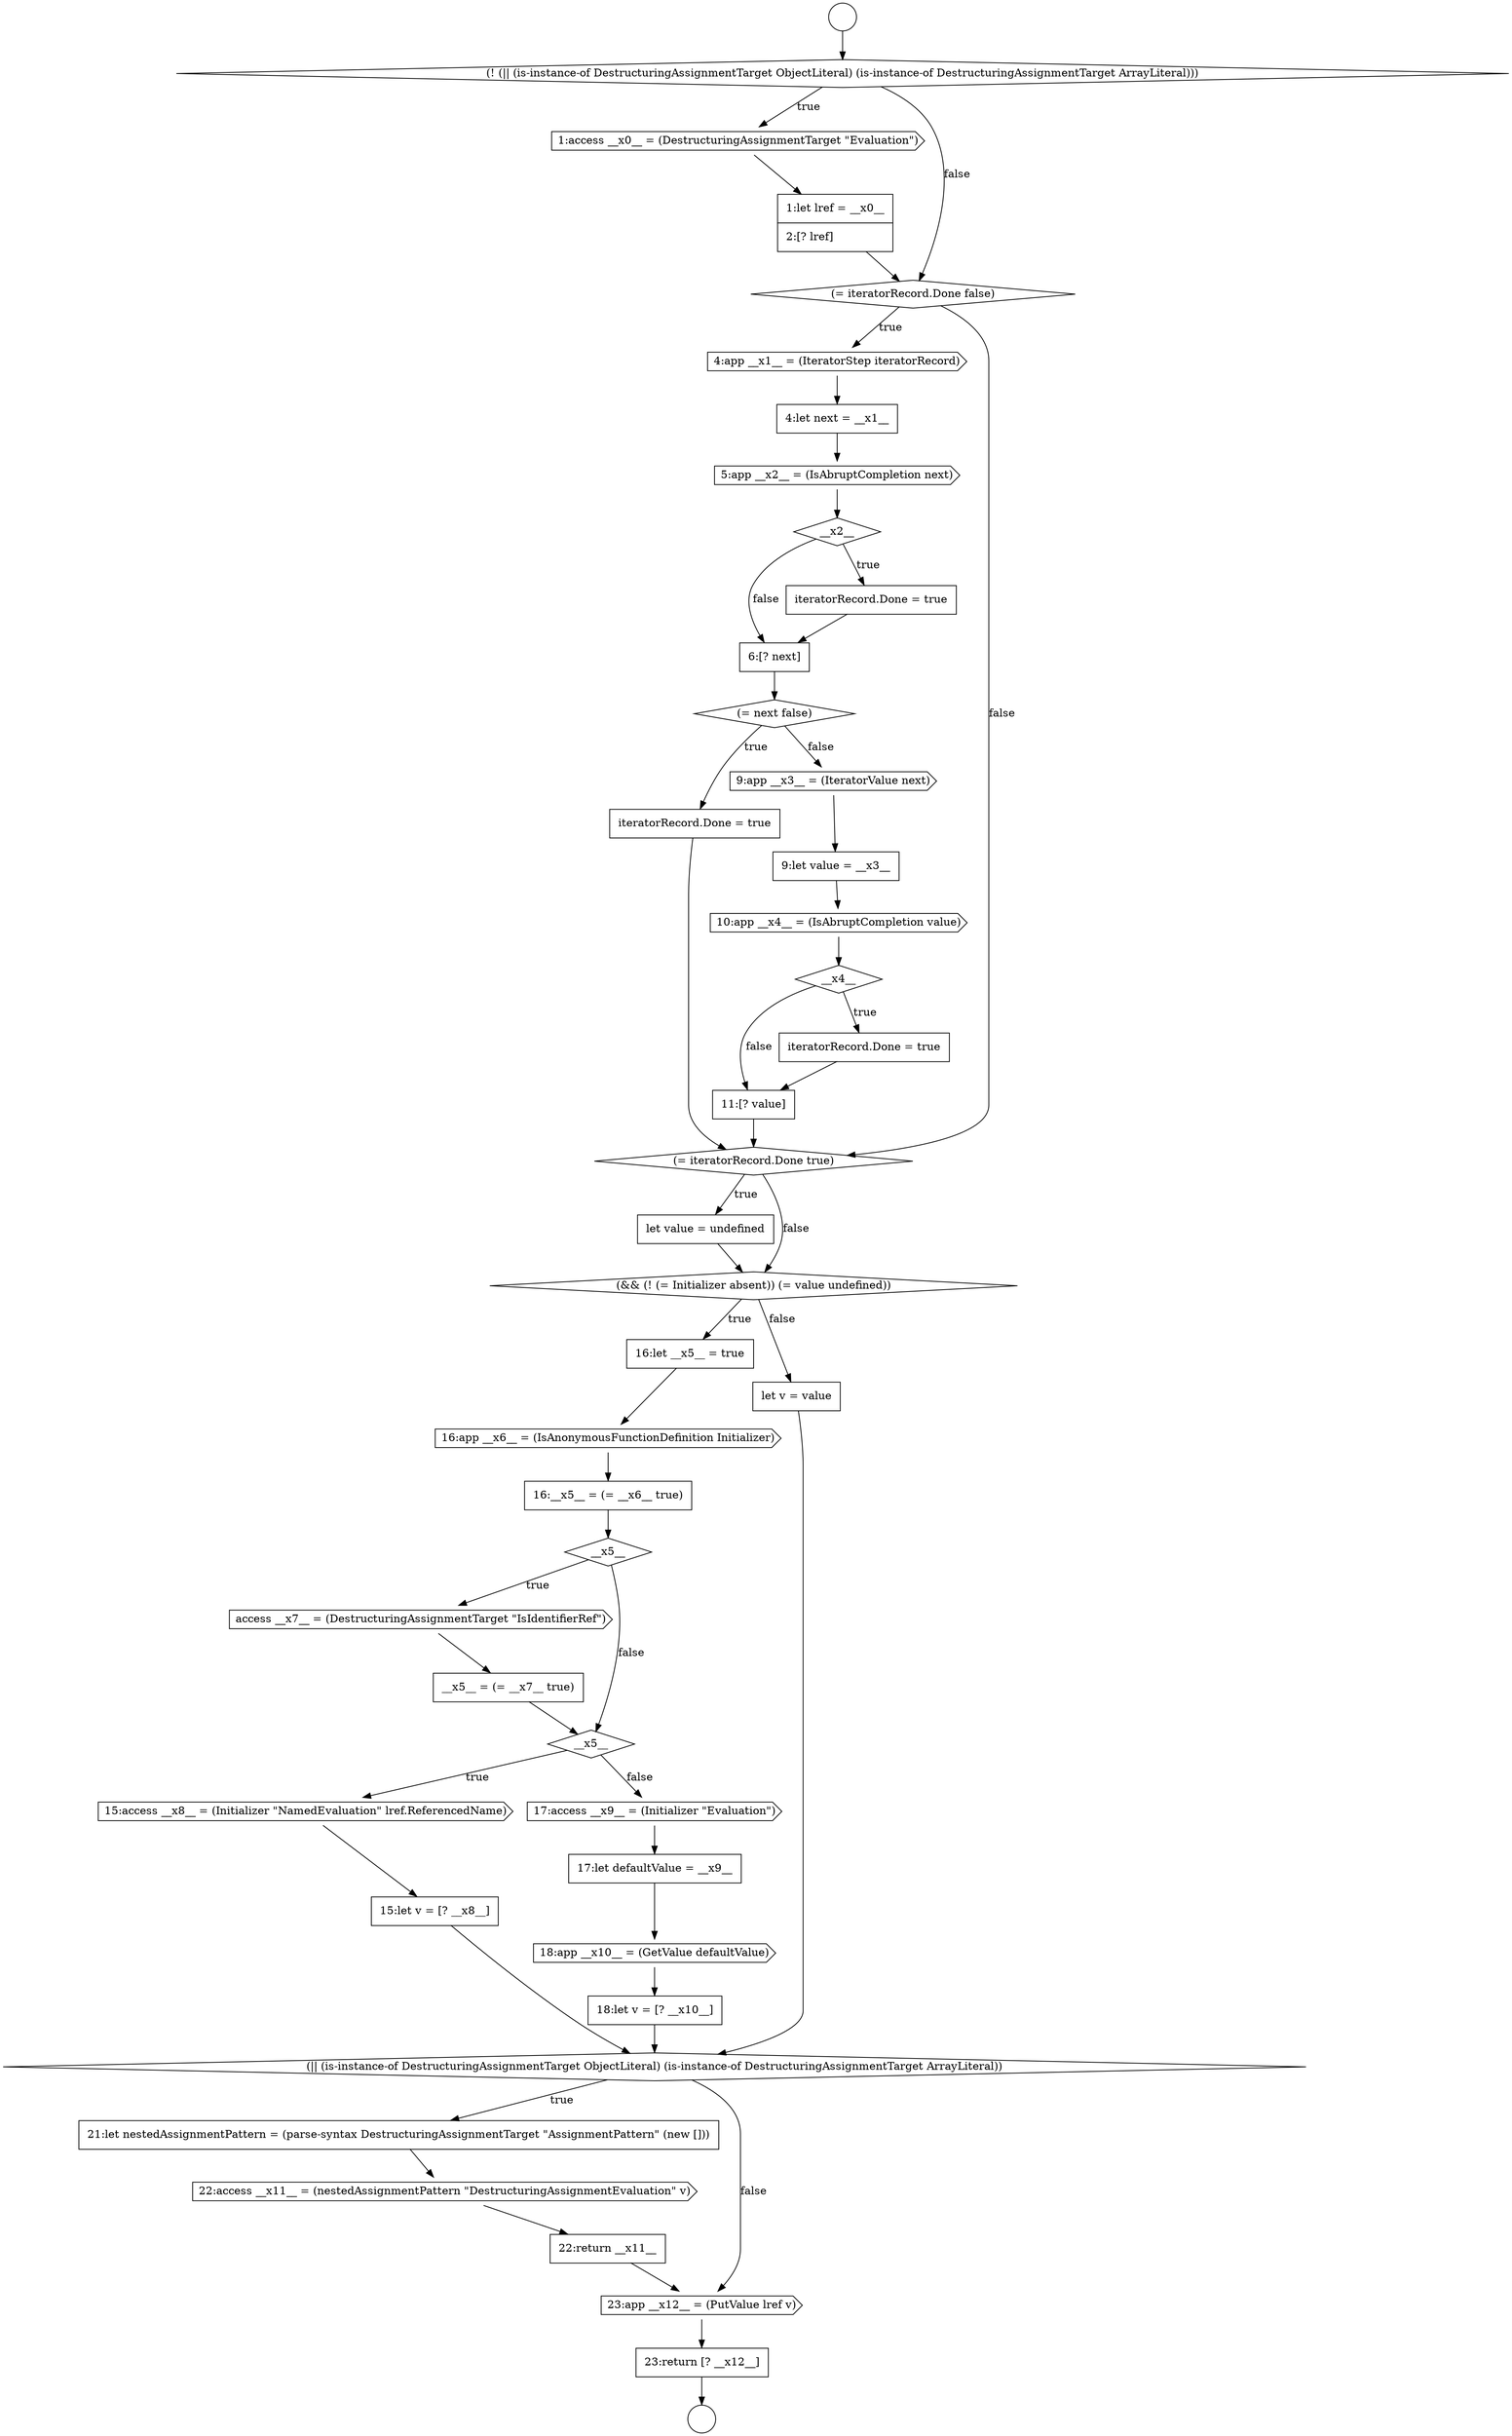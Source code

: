 digraph {
  node5918 [shape=none, margin=0, label=<<font color="black">
    <table border="0" cellborder="1" cellspacing="0" cellpadding="10">
      <tr><td align="left">let value = undefined</td></tr>
    </table>
  </font>> color="black" fillcolor="white" style=filled]
  node5898 [shape=circle label=" " color="black" fillcolor="white" style=filled]
  node5906 [shape=diamond, label=<<font color="black">__x2__</font>> color="black" fillcolor="white" style=filled]
  node5910 [shape=none, margin=0, label=<<font color="black">
    <table border="0" cellborder="1" cellspacing="0" cellpadding="10">
      <tr><td align="left">iteratorRecord.Done = true</td></tr>
    </table>
  </font>> color="black" fillcolor="white" style=filled]
  node5925 [shape=none, margin=0, label=<<font color="black">
    <table border="0" cellborder="1" cellspacing="0" cellpadding="10">
      <tr><td align="left">__x5__ = (= __x7__ true)</td></tr>
    </table>
  </font>> color="black" fillcolor="white" style=filled]
  node5914 [shape=diamond, label=<<font color="black">__x4__</font>> color="black" fillcolor="white" style=filled]
  node5924 [shape=cds, label=<<font color="black">access __x7__ = (DestructuringAssignmentTarget &quot;IsIdentifierRef&quot;)</font>> color="black" fillcolor="white" style=filled]
  node5900 [shape=cds, label=<<font color="black">1:access __x0__ = (DestructuringAssignmentTarget &quot;Evaluation&quot;)</font>> color="black" fillcolor="white" style=filled]
  node5928 [shape=none, margin=0, label=<<font color="black">
    <table border="0" cellborder="1" cellspacing="0" cellpadding="10">
      <tr><td align="left">15:let v = [? __x8__]</td></tr>
    </table>
  </font>> color="black" fillcolor="white" style=filled]
  node5908 [shape=none, margin=0, label=<<font color="black">
    <table border="0" cellborder="1" cellspacing="0" cellpadding="10">
      <tr><td align="left">6:[? next]</td></tr>
    </table>
  </font>> color="black" fillcolor="white" style=filled]
  node5901 [shape=none, margin=0, label=<<font color="black">
    <table border="0" cellborder="1" cellspacing="0" cellpadding="10">
      <tr><td align="left">1:let lref = __x0__</td></tr>
      <tr><td align="left">2:[? lref]</td></tr>
    </table>
  </font>> color="black" fillcolor="white" style=filled]
  node5920 [shape=none, margin=0, label=<<font color="black">
    <table border="0" cellborder="1" cellspacing="0" cellpadding="10">
      <tr><td align="left">16:let __x5__ = true</td></tr>
    </table>
  </font>> color="black" fillcolor="white" style=filled]
  node5931 [shape=cds, label=<<font color="black">18:app __x10__ = (GetValue defaultValue)</font>> color="black" fillcolor="white" style=filled]
  node5916 [shape=none, margin=0, label=<<font color="black">
    <table border="0" cellborder="1" cellspacing="0" cellpadding="10">
      <tr><td align="left">11:[? value]</td></tr>
    </table>
  </font>> color="black" fillcolor="white" style=filled]
  node5927 [shape=cds, label=<<font color="black">15:access __x8__ = (Initializer &quot;NamedEvaluation&quot; lref.ReferencedName)</font>> color="black" fillcolor="white" style=filled]
  node5912 [shape=none, margin=0, label=<<font color="black">
    <table border="0" cellborder="1" cellspacing="0" cellpadding="10">
      <tr><td align="left">9:let value = __x3__</td></tr>
    </table>
  </font>> color="black" fillcolor="white" style=filled]
  node5902 [shape=diamond, label=<<font color="black">(= iteratorRecord.Done false)</font>> color="black" fillcolor="white" style=filled]
  node5926 [shape=diamond, label=<<font color="black">__x5__</font>> color="black" fillcolor="white" style=filled]
  node5935 [shape=none, margin=0, label=<<font color="black">
    <table border="0" cellborder="1" cellspacing="0" cellpadding="10">
      <tr><td align="left">21:let nestedAssignmentPattern = (parse-syntax DestructuringAssignmentTarget &quot;AssignmentPattern&quot; (new []))</td></tr>
    </table>
  </font>> color="black" fillcolor="white" style=filled]
  node5921 [shape=cds, label=<<font color="black">16:app __x6__ = (IsAnonymousFunctionDefinition Initializer)</font>> color="black" fillcolor="white" style=filled]
  node5938 [shape=cds, label=<<font color="black">23:app __x12__ = (PutValue lref v)</font>> color="black" fillcolor="white" style=filled]
  node5903 [shape=cds, label=<<font color="black">4:app __x1__ = (IteratorStep iteratorRecord)</font>> color="black" fillcolor="white" style=filled]
  node5929 [shape=cds, label=<<font color="black">17:access __x9__ = (Initializer &quot;Evaluation&quot;)</font>> color="black" fillcolor="white" style=filled]
  node5897 [shape=circle label=" " color="black" fillcolor="white" style=filled]
  node5937 [shape=none, margin=0, label=<<font color="black">
    <table border="0" cellborder="1" cellspacing="0" cellpadding="10">
      <tr><td align="left">22:return __x11__</td></tr>
    </table>
  </font>> color="black" fillcolor="white" style=filled]
  node5936 [shape=cds, label=<<font color="black">22:access __x11__ = (nestedAssignmentPattern &quot;DestructuringAssignmentEvaluation&quot; v)</font>> color="black" fillcolor="white" style=filled]
  node5904 [shape=none, margin=0, label=<<font color="black">
    <table border="0" cellborder="1" cellspacing="0" cellpadding="10">
      <tr><td align="left">4:let next = __x1__</td></tr>
    </table>
  </font>> color="black" fillcolor="white" style=filled]
  node5919 [shape=diamond, label=<<font color="black">(&amp;&amp; (! (= Initializer absent)) (= value undefined))</font>> color="black" fillcolor="white" style=filled]
  node5915 [shape=none, margin=0, label=<<font color="black">
    <table border="0" cellborder="1" cellspacing="0" cellpadding="10">
      <tr><td align="left">iteratorRecord.Done = true</td></tr>
    </table>
  </font>> color="black" fillcolor="white" style=filled]
  node5932 [shape=none, margin=0, label=<<font color="black">
    <table border="0" cellborder="1" cellspacing="0" cellpadding="10">
      <tr><td align="left">18:let v = [? __x10__]</td></tr>
    </table>
  </font>> color="black" fillcolor="white" style=filled]
  node5905 [shape=cds, label=<<font color="black">5:app __x2__ = (IsAbruptCompletion next)</font>> color="black" fillcolor="white" style=filled]
  node5930 [shape=none, margin=0, label=<<font color="black">
    <table border="0" cellborder="1" cellspacing="0" cellpadding="10">
      <tr><td align="left">17:let defaultValue = __x9__</td></tr>
    </table>
  </font>> color="black" fillcolor="white" style=filled]
  node5909 [shape=diamond, label=<<font color="black">(= next false)</font>> color="black" fillcolor="white" style=filled]
  node5933 [shape=none, margin=0, label=<<font color="black">
    <table border="0" cellborder="1" cellspacing="0" cellpadding="10">
      <tr><td align="left">let v = value</td></tr>
    </table>
  </font>> color="black" fillcolor="white" style=filled]
  node5923 [shape=diamond, label=<<font color="black">__x5__</font>> color="black" fillcolor="white" style=filled]
  node5939 [shape=none, margin=0, label=<<font color="black">
    <table border="0" cellborder="1" cellspacing="0" cellpadding="10">
      <tr><td align="left">23:return [? __x12__]</td></tr>
    </table>
  </font>> color="black" fillcolor="white" style=filled]
  node5917 [shape=diamond, label=<<font color="black">(= iteratorRecord.Done true)</font>> color="black" fillcolor="white" style=filled]
  node5934 [shape=diamond, label=<<font color="black">(|| (is-instance-of DestructuringAssignmentTarget ObjectLiteral) (is-instance-of DestructuringAssignmentTarget ArrayLiteral))</font>> color="black" fillcolor="white" style=filled]
  node5907 [shape=none, margin=0, label=<<font color="black">
    <table border="0" cellborder="1" cellspacing="0" cellpadding="10">
      <tr><td align="left">iteratorRecord.Done = true</td></tr>
    </table>
  </font>> color="black" fillcolor="white" style=filled]
  node5899 [shape=diamond, label=<<font color="black">(! (|| (is-instance-of DestructuringAssignmentTarget ObjectLiteral) (is-instance-of DestructuringAssignmentTarget ArrayLiteral)))</font>> color="black" fillcolor="white" style=filled]
  node5922 [shape=none, margin=0, label=<<font color="black">
    <table border="0" cellborder="1" cellspacing="0" cellpadding="10">
      <tr><td align="left">16:__x5__ = (= __x6__ true)</td></tr>
    </table>
  </font>> color="black" fillcolor="white" style=filled]
  node5913 [shape=cds, label=<<font color="black">10:app __x4__ = (IsAbruptCompletion value)</font>> color="black" fillcolor="white" style=filled]
  node5911 [shape=cds, label=<<font color="black">9:app __x3__ = (IteratorValue next)</font>> color="black" fillcolor="white" style=filled]
  node5919 -> node5920 [label=<<font color="black">true</font>> color="black"]
  node5919 -> node5933 [label=<<font color="black">false</font>> color="black"]
  node5932 -> node5934 [ color="black"]
  node5934 -> node5935 [label=<<font color="black">true</font>> color="black"]
  node5934 -> node5938 [label=<<font color="black">false</font>> color="black"]
  node5901 -> node5902 [ color="black"]
  node5912 -> node5913 [ color="black"]
  node5936 -> node5937 [ color="black"]
  node5915 -> node5916 [ color="black"]
  node5916 -> node5917 [ color="black"]
  node5902 -> node5903 [label=<<font color="black">true</font>> color="black"]
  node5902 -> node5917 [label=<<font color="black">false</font>> color="black"]
  node5903 -> node5904 [ color="black"]
  node5911 -> node5912 [ color="black"]
  node5917 -> node5918 [label=<<font color="black">true</font>> color="black"]
  node5917 -> node5919 [label=<<font color="black">false</font>> color="black"]
  node5922 -> node5923 [ color="black"]
  node5935 -> node5936 [ color="black"]
  node5929 -> node5930 [ color="black"]
  node5923 -> node5924 [label=<<font color="black">true</font>> color="black"]
  node5923 -> node5926 [label=<<font color="black">false</font>> color="black"]
  node5914 -> node5915 [label=<<font color="black">true</font>> color="black"]
  node5914 -> node5916 [label=<<font color="black">false</font>> color="black"]
  node5937 -> node5938 [ color="black"]
  node5918 -> node5919 [ color="black"]
  node5921 -> node5922 [ color="black"]
  node5900 -> node5901 [ color="black"]
  node5905 -> node5906 [ color="black"]
  node5930 -> node5931 [ color="black"]
  node5928 -> node5934 [ color="black"]
  node5899 -> node5900 [label=<<font color="black">true</font>> color="black"]
  node5899 -> node5902 [label=<<font color="black">false</font>> color="black"]
  node5907 -> node5908 [ color="black"]
  node5920 -> node5921 [ color="black"]
  node5931 -> node5932 [ color="black"]
  node5906 -> node5907 [label=<<font color="black">true</font>> color="black"]
  node5906 -> node5908 [label=<<font color="black">false</font>> color="black"]
  node5904 -> node5905 [ color="black"]
  node5926 -> node5927 [label=<<font color="black">true</font>> color="black"]
  node5926 -> node5929 [label=<<font color="black">false</font>> color="black"]
  node5909 -> node5910 [label=<<font color="black">true</font>> color="black"]
  node5909 -> node5911 [label=<<font color="black">false</font>> color="black"]
  node5933 -> node5934 [ color="black"]
  node5925 -> node5926 [ color="black"]
  node5927 -> node5928 [ color="black"]
  node5910 -> node5917 [ color="black"]
  node5924 -> node5925 [ color="black"]
  node5908 -> node5909 [ color="black"]
  node5913 -> node5914 [ color="black"]
  node5938 -> node5939 [ color="black"]
  node5939 -> node5898 [ color="black"]
  node5897 -> node5899 [ color="black"]
}
